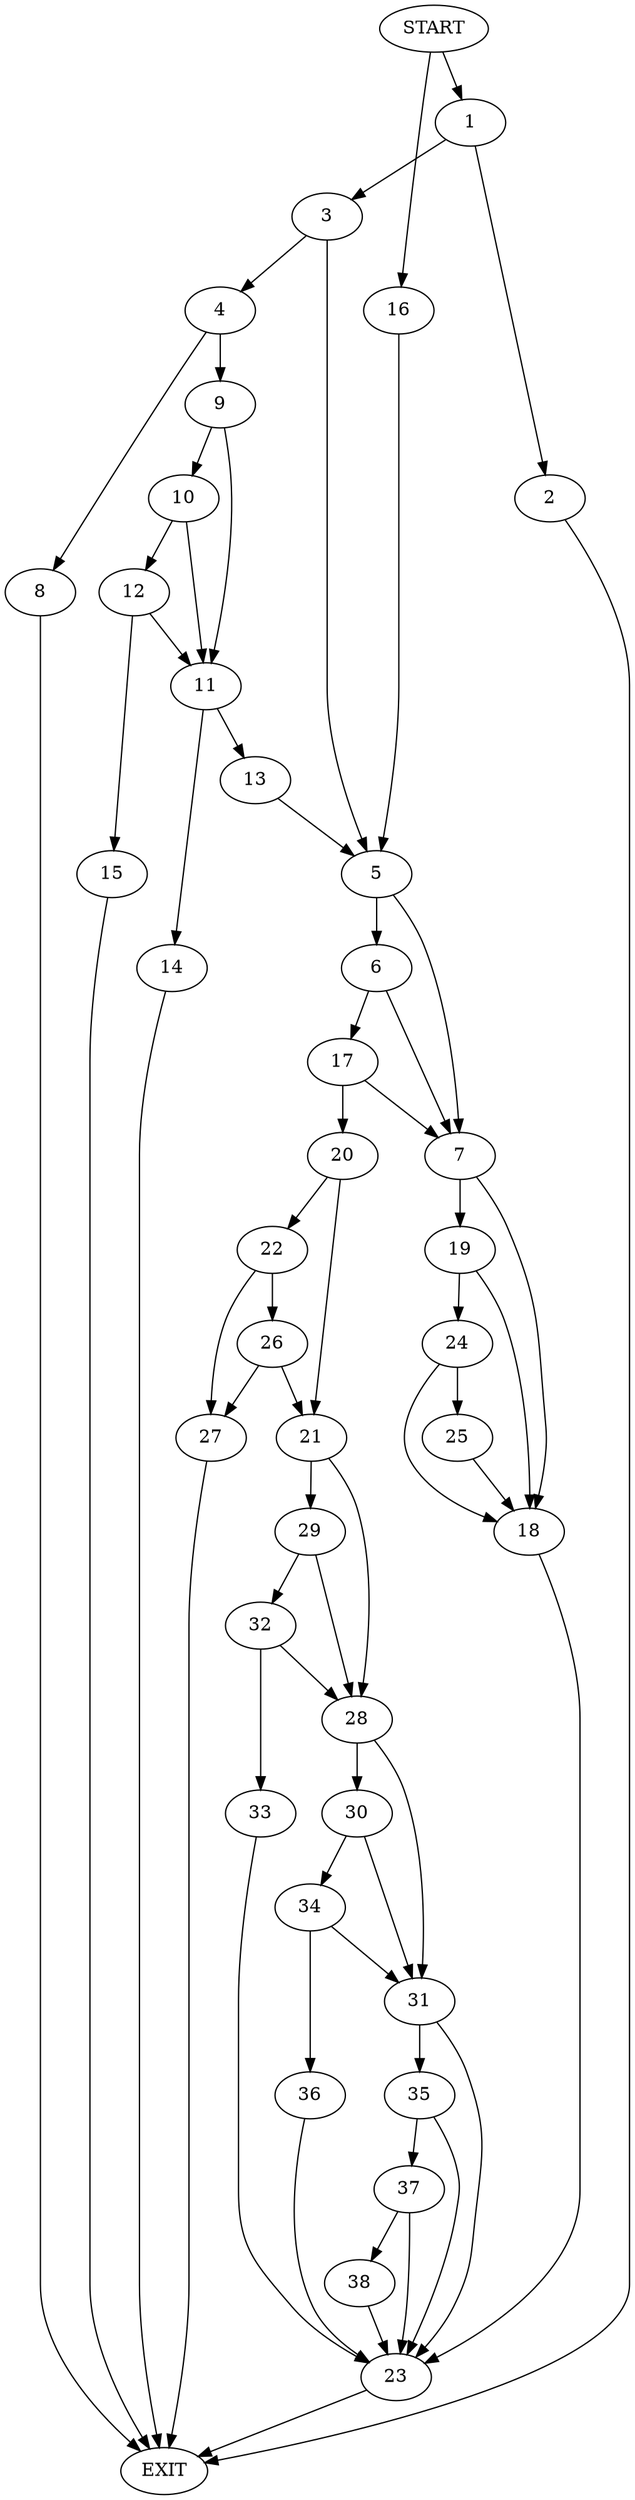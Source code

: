 digraph {
0 [label="START"]
39 [label="EXIT"]
0 -> 1
1 -> 2
1 -> 3
3 -> 4
3 -> 5
2 -> 39
5 -> 6
5 -> 7
4 -> 8
4 -> 9
9 -> 10
9 -> 11
8 -> 39
10 -> 12
10 -> 11
11 -> 13
11 -> 14
12 -> 11
12 -> 15
15 -> 39
14 -> 39
13 -> 5
0 -> 16
16 -> 5
6 -> 7
6 -> 17
7 -> 18
7 -> 19
17 -> 20
17 -> 7
20 -> 21
20 -> 22
18 -> 23
19 -> 24
19 -> 18
24 -> 18
24 -> 25
25 -> 18
23 -> 39
22 -> 26
22 -> 27
21 -> 28
21 -> 29
26 -> 21
26 -> 27
27 -> 39
28 -> 30
28 -> 31
29 -> 32
29 -> 28
32 -> 33
32 -> 28
33 -> 23
30 -> 31
30 -> 34
31 -> 23
31 -> 35
34 -> 31
34 -> 36
36 -> 23
35 -> 37
35 -> 23
37 -> 38
37 -> 23
38 -> 23
}
